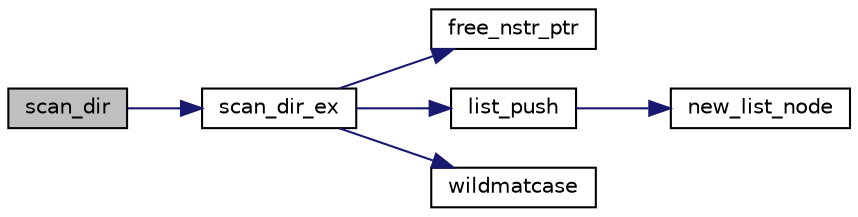 digraph G
{
  edge [fontname="Helvetica",fontsize="10",labelfontname="Helvetica",labelfontsize="10"];
  node [fontname="Helvetica",fontsize="10",shape=record];
  rankdir=LR;
  Node1 [label="scan_dir",height=0.2,width=0.4,color="black", fillcolor="grey75", style="filled" fontcolor="black"];
  Node1 -> Node2 [color="midnightblue",fontsize="10",style="solid",fontname="Helvetica"];
  Node2 [label="scan_dir_ex",height=0.2,width=0.4,color="black", fillcolor="white", style="filled",URL="$n__str_8c.html#a3257ab0fdf5a36d0dfca480a161d9fbf",tooltip="Scan a list of directory and return a list of char *file."];
  Node2 -> Node3 [color="midnightblue",fontsize="10",style="solid",fontname="Helvetica"];
  Node3 [label="free_nstr_ptr",height=0.2,width=0.4,color="black", fillcolor="white", style="filled",URL="$n__str_8c.html#a0a864a4ce4997389f2e5e2e16c51a30a",tooltip="Free a N_STR pointer structure."];
  Node2 -> Node4 [color="midnightblue",fontsize="10",style="solid",fontname="Helvetica"];
  Node4 [label="list_push",height=0.2,width=0.4,color="black", fillcolor="white", style="filled",URL="$n__list_8c.html#a4eab319289a83524639ee5e9f0441fdf",tooltip="Add a pointer to the end of the list."];
  Node4 -> Node5 [color="midnightblue",fontsize="10",style="solid",fontname="Helvetica"];
  Node5 [label="new_list_node",height=0.2,width=0.4,color="black", fillcolor="white", style="filled",URL="$n__list_8c.html#a678e828550efc8e64a836bb8c713c2f4",tooltip="Allocate a new node to link in a list."];
  Node2 -> Node6 [color="midnightblue",fontsize="10",style="solid",fontname="Helvetica"];
  Node6 [label="wildmatcase",height=0.2,width=0.4,color="black", fillcolor="white", style="filled",URL="$n__str_8c.html#a83b7c5c99476048f972ead97468ab7c2",tooltip="Written by Rich Salz rsalz at osf.org, refurbished by me. Wildcard pattern matching case insensitive..."];
}
